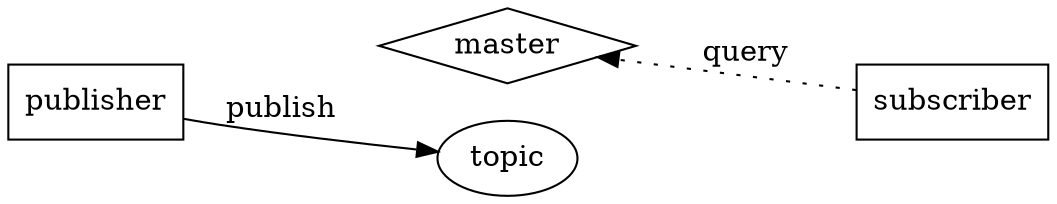 digraph {
	rankdir=LR;
	node [shape=box,style=filled,fillcolor=white];
	publisher;
	subscriber;
	master [shape=diamond];
	node [shape=ellipse,style=filled,fillcolor=white];
	topic;
	{rank=same;master;topic}
	publisher->master[style=invis,label="register"];
	publisher->topic[style="",label="publish"];
	subscriber->master[style=dotted,label="query"];
	topic->subscriber[style=invis,label="subscribe"];
}
